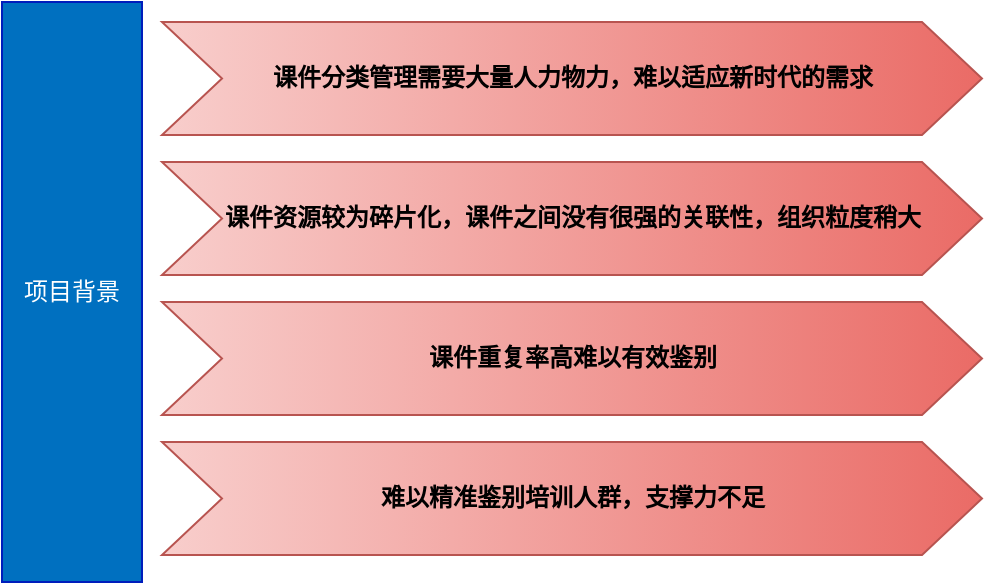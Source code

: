 <mxfile version="21.2.9" type="github">
  <diagram name="项目背景" id="kCNJ8Udjjo1lSq7cI_Le">
    <mxGraphModel dx="1027" dy="465" grid="0" gridSize="10" guides="1" tooltips="1" connect="1" arrows="1" fold="1" page="1" pageScale="1" pageWidth="1200" pageHeight="1920" math="0" shadow="0">
      <root>
        <mxCell id="0" />
        <mxCell id="1" parent="0" />
        <mxCell id="Es11rbG1Lpe-k1zOMmpU-2" value="&lt;b&gt;课件分类管理需要大量人力物力，难以适应新时代的需求&lt;/b&gt;" style="html=1;shadow=0;dashed=0;align=center;verticalAlign=middle;shape=mxgraph.arrows2.arrow;dy=0;dx=30;notch=30;direction=east;fillColor=#f8cecc;gradientColor=#ea6b66;strokeColor=#b85450;gradientDirection=east;" vertex="1" parent="1">
          <mxGeometry x="360.01" y="130" width="409.99" height="56.51" as="geometry" />
        </mxCell>
        <mxCell id="Es11rbG1Lpe-k1zOMmpU-3" value="项目背景" style="rounded=0;whiteSpace=wrap;html=1;fillColor=#0070C0;strokeColor=#001DBC;fontColor=#ffffff;" vertex="1" parent="1">
          <mxGeometry x="280" y="120" width="70" height="290" as="geometry" />
        </mxCell>
        <mxCell id="Es11rbG1Lpe-k1zOMmpU-7" value="&lt;b&gt;课件资源较为碎片化，课件之间没有很强的关联性，组织粒度稍大&lt;/b&gt;" style="html=1;shadow=0;dashed=0;align=center;verticalAlign=middle;shape=mxgraph.arrows2.arrow;dy=0;dx=30;notch=30;direction=east;fillColor=#f8cecc;gradientColor=#ea6b66;strokeColor=#b85450;gradientDirection=east;" vertex="1" parent="1">
          <mxGeometry x="360.01" y="200" width="410" height="56.51" as="geometry" />
        </mxCell>
        <mxCell id="Es11rbG1Lpe-k1zOMmpU-8" value="&lt;b&gt;难以精准鉴别培训人群，支撑力不足&lt;/b&gt;" style="html=1;shadow=0;dashed=0;align=center;verticalAlign=middle;shape=mxgraph.arrows2.arrow;dy=0;dx=30;notch=30;direction=east;fillColor=#f8cecc;gradientColor=#ea6b66;strokeColor=#b85450;gradientDirection=east;" vertex="1" parent="1">
          <mxGeometry x="360" y="340.01" width="410.01" height="56.51" as="geometry" />
        </mxCell>
        <mxCell id="Es11rbG1Lpe-k1zOMmpU-9" value="&lt;b&gt;课件重复率高难以有效鉴别&lt;/b&gt;" style="html=1;shadow=0;dashed=0;align=center;verticalAlign=middle;shape=mxgraph.arrows2.arrow;dy=0;dx=30;notch=30;direction=east;fillColor=#f8cecc;gradientColor=#ea6b66;strokeColor=#b85450;gradientDirection=east;" vertex="1" parent="1">
          <mxGeometry x="360" y="270.01" width="410.01" height="56.51" as="geometry" />
        </mxCell>
      </root>
    </mxGraphModel>
  </diagram>
</mxfile>
